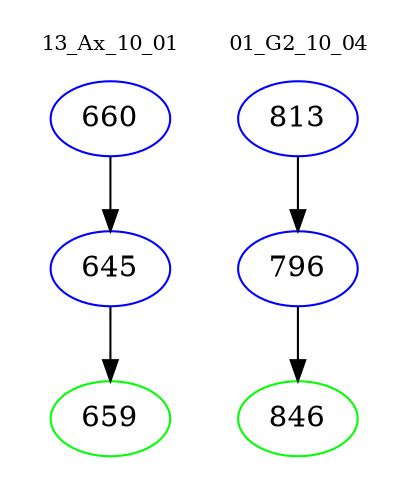 digraph{
subgraph cluster_0 {
color = white
label = "13_Ax_10_01";
fontsize=10;
T0_660 [label="660", color="blue"]
T0_660 -> T0_645 [color="black"]
T0_645 [label="645", color="blue"]
T0_645 -> T0_659 [color="black"]
T0_659 [label="659", color="green"]
}
subgraph cluster_1 {
color = white
label = "01_G2_10_04";
fontsize=10;
T1_813 [label="813", color="blue"]
T1_813 -> T1_796 [color="black"]
T1_796 [label="796", color="blue"]
T1_796 -> T1_846 [color="black"]
T1_846 [label="846", color="green"]
}
}
